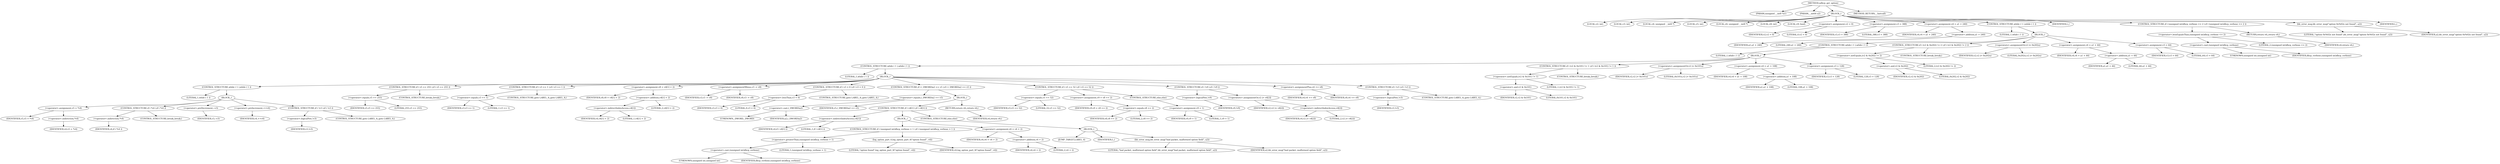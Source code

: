 digraph udhcp_get_option {  
"1000108" [label = "(METHOD,udhcp_get_option)" ]
"1000109" [label = "(PARAM,unsigned __int8 *a1)" ]
"1000110" [label = "(PARAM,__int64 a2)" ]
"1000111" [label = "(BLOCK,,)" ]
"1000112" [label = "(LOCAL,v2: int)" ]
"1000113" [label = "(LOCAL,v3: int)" ]
"1000114" [label = "(LOCAL,v4: unsigned __int8 *)" ]
"1000115" [label = "(LOCAL,v5: int)" ]
"1000116" [label = "(LOCAL,v6: unsigned __int8 *)" ]
"1000117" [label = "(LOCAL,v8: int)" ]
"1000118" [label = "(LOCAL,v9: bool)" ]
"1000119" [label = "(<operator>.assignment,v2 = 0)" ]
"1000120" [label = "(IDENTIFIER,v2,v2 = 0)" ]
"1000121" [label = "(LITERAL,0,v2 = 0)" ]
"1000122" [label = "(<operator>.assignment,v3 = 388)" ]
"1000123" [label = "(IDENTIFIER,v3,v3 = 388)" ]
"1000124" [label = "(LITERAL,388,v3 = 388)" ]
"1000125" [label = "(<operator>.assignment,v4 = a1 + 240)" ]
"1000126" [label = "(IDENTIFIER,v4,v4 = a1 + 240)" ]
"1000127" [label = "(<operator>.addition,a1 + 240)" ]
"1000128" [label = "(IDENTIFIER,a1,a1 + 240)" ]
"1000129" [label = "(LITERAL,240,a1 + 240)" ]
"1000130" [label = "(CONTROL_STRUCTURE,while ( 1 ),while ( 1 ))" ]
"1000131" [label = "(LITERAL,1,while ( 1 ))" ]
"1000132" [label = "(BLOCK,,)" ]
"1000133" [label = "(CONTROL_STRUCTURE,while ( 1 ),while ( 1 ))" ]
"1000134" [label = "(LITERAL,1,while ( 1 ))" ]
"1000135" [label = "(BLOCK,,)" ]
"1000136" [label = "(CONTROL_STRUCTURE,while ( 1 ),while ( 1 ))" ]
"1000137" [label = "(LITERAL,1,while ( 1 ))" ]
"1000138" [label = "(BLOCK,,)" ]
"1000139" [label = "(CONTROL_STRUCTURE,while ( 1 ),while ( 1 ))" ]
"1000140" [label = "(LITERAL,1,while ( 1 ))" ]
"1000141" [label = "(BLOCK,,)" ]
"1000142" [label = "(<operator>.assignment,v5 = *v4)" ]
"1000143" [label = "(IDENTIFIER,v5,v5 = *v4)" ]
"1000144" [label = "(<operator>.indirection,*v4)" ]
"1000145" [label = "(IDENTIFIER,v4,v5 = *v4)" ]
"1000146" [label = "(CONTROL_STRUCTURE,if ( *v4 ),if ( *v4 ))" ]
"1000147" [label = "(<operator>.indirection,*v4)" ]
"1000148" [label = "(IDENTIFIER,v4,if ( *v4 ))" ]
"1000149" [label = "(CONTROL_STRUCTURE,break;,break;)" ]
"1000150" [label = "(<operator>.preDecrement,--v3)" ]
"1000151" [label = "(IDENTIFIER,v3,--v3)" ]
"1000152" [label = "(<operator>.preIncrement,++v4)" ]
"1000153" [label = "(IDENTIFIER,v4,++v4)" ]
"1000154" [label = "(CONTROL_STRUCTURE,if ( !v3 ),if ( !v3 ))" ]
"1000155" [label = "(<operator>.logicalNot,!v3)" ]
"1000156" [label = "(IDENTIFIER,v3,!v3)" ]
"1000157" [label = "(CONTROL_STRUCTURE,goto LABEL_4;,goto LABEL_4;)" ]
"1000158" [label = "(CONTROL_STRUCTURE,if ( v5 == 255 ),if ( v5 == 255 ))" ]
"1000159" [label = "(<operator>.equals,v5 == 255)" ]
"1000160" [label = "(IDENTIFIER,v5,v5 == 255)" ]
"1000161" [label = "(LITERAL,255,v5 == 255)" ]
"1000162" [label = "(CONTROL_STRUCTURE,break;,break;)" ]
"1000163" [label = "(CONTROL_STRUCTURE,if ( v3 == 1 ),if ( v3 == 1 ))" ]
"1000164" [label = "(<operator>.equals,v3 == 1)" ]
"1000165" [label = "(IDENTIFIER,v3,v3 == 1)" ]
"1000166" [label = "(LITERAL,1,v3 == 1)" ]
"1000167" [label = "(CONTROL_STRUCTURE,goto LABEL_4;,goto LABEL_4;)" ]
"1000168" [label = "(<operator>.assignment,v8 = v4[1] + 2)" ]
"1000169" [label = "(IDENTIFIER,v8,v8 = v4[1] + 2)" ]
"1000170" [label = "(<operator>.addition,v4[1] + 2)" ]
"1000171" [label = "(<operator>.indirectIndexAccess,v4[1])" ]
"1000172" [label = "(IDENTIFIER,v4,v4[1] + 2)" ]
"1000173" [label = "(LITERAL,1,v4[1] + 2)" ]
"1000174" [label = "(LITERAL,2,v4[1] + 2)" ]
"1000175" [label = "(<operator>.assignmentMinus,v3 -= v8)" ]
"1000176" [label = "(IDENTIFIER,v3,v3 -= v8)" ]
"1000177" [label = "(IDENTIFIER,v8,v3 -= v8)" ]
"1000178" [label = "(CONTROL_STRUCTURE,if ( v3 < 0 ),if ( v3 < 0 ))" ]
"1000179" [label = "(<operator>.lessThan,v3 < 0)" ]
"1000180" [label = "(IDENTIFIER,v3,v3 < 0)" ]
"1000181" [label = "(LITERAL,0,v3 < 0)" ]
"1000182" [label = "(CONTROL_STRUCTURE,goto LABEL_4;,goto LABEL_4;)" ]
"1000183" [label = "(CONTROL_STRUCTURE,if ( (_DWORD)a2 == v5 ),if ( (_DWORD)a2 == v5 ))" ]
"1000184" [label = "(<operator>.equals,(_DWORD)a2 == v5)" ]
"1000185" [label = "(<operator>.cast,(_DWORD)a2)" ]
"1000186" [label = "(UNKNOWN,_DWORD,_DWORD)" ]
"1000187" [label = "(IDENTIFIER,a2,(_DWORD)a2)" ]
"1000188" [label = "(IDENTIFIER,v5,(_DWORD)a2 == v5)" ]
"1000189" [label = "(BLOCK,,)" ]
"1000190" [label = "(CONTROL_STRUCTURE,if ( v4[1] ),if ( v4[1] ))" ]
"1000191" [label = "(<operator>.indirectIndexAccess,v4[1])" ]
"1000192" [label = "(IDENTIFIER,v4,if ( v4[1] ))" ]
"1000193" [label = "(LITERAL,1,if ( v4[1] ))" ]
"1000194" [label = "(BLOCK,,)" ]
"1000195" [label = "(CONTROL_STRUCTURE,if ( (unsigned int)dhcp_verbose > 1 ),if ( (unsigned int)dhcp_verbose > 1 ))" ]
"1000196" [label = "(<operator>.greaterThan,(unsigned int)dhcp_verbose > 1)" ]
"1000197" [label = "(<operator>.cast,(unsigned int)dhcp_verbose)" ]
"1000198" [label = "(UNKNOWN,unsigned int,unsigned int)" ]
"1000199" [label = "(IDENTIFIER,dhcp_verbose,(unsigned int)dhcp_verbose)" ]
"1000200" [label = "(LITERAL,1,(unsigned int)dhcp_verbose > 1)" ]
"1000201" [label = "(log_option_part_0,log_option_part_0(\"option found\", v4))" ]
"1000202" [label = "(LITERAL,\"option found\",log_option_part_0(\"option found\", v4))" ]
"1000203" [label = "(IDENTIFIER,v4,log_option_part_0(\"option found\", v4))" ]
"1000204" [label = "(<operator>.assignment,v6 = v4 + 2)" ]
"1000205" [label = "(IDENTIFIER,v6,v6 = v4 + 2)" ]
"1000206" [label = "(<operator>.addition,v4 + 2)" ]
"1000207" [label = "(IDENTIFIER,v4,v4 + 2)" ]
"1000208" [label = "(LITERAL,2,v4 + 2)" ]
"1000209" [label = "(CONTROL_STRUCTURE,else,else)" ]
"1000210" [label = "(BLOCK,,)" ]
"1000211" [label = "(JUMP_TARGET,LABEL_4)" ]
"1000212" [label = "(IDENTIFIER,L,)" ]
"1000213" [label = "(bb_error_msg,bb_error_msg(\"bad packet, malformed option field\", a2))" ]
"1000214" [label = "(LITERAL,\"bad packet, malformed option field\",bb_error_msg(\"bad packet, malformed option field\", a2))" ]
"1000215" [label = "(IDENTIFIER,a2,bb_error_msg(\"bad packet, malformed option field\", a2))" ]
"1000216" [label = "(RETURN,return v6;,return v6;)" ]
"1000217" [label = "(IDENTIFIER,v6,return v6;)" ]
"1000218" [label = "(CONTROL_STRUCTURE,if ( v5 == 52 ),if ( v5 == 52 ))" ]
"1000219" [label = "(<operator>.equals,v5 == 52)" ]
"1000220" [label = "(IDENTIFIER,v5,v5 == 52)" ]
"1000221" [label = "(LITERAL,52,v5 == 52)" ]
"1000222" [label = "(<operator>.assignment,v9 = v8 == 2)" ]
"1000223" [label = "(IDENTIFIER,v9,v9 = v8 == 2)" ]
"1000224" [label = "(<operator>.equals,v8 == 2)" ]
"1000225" [label = "(IDENTIFIER,v8,v8 == 2)" ]
"1000226" [label = "(LITERAL,2,v8 == 2)" ]
"1000227" [label = "(CONTROL_STRUCTURE,else,else)" ]
"1000228" [label = "(<operator>.assignment,v9 = 1)" ]
"1000229" [label = "(IDENTIFIER,v9,v9 = 1)" ]
"1000230" [label = "(LITERAL,1,v9 = 1)" ]
"1000231" [label = "(CONTROL_STRUCTURE,if ( !v9 ),if ( !v9 ))" ]
"1000232" [label = "(<operator>.logicalNot,!v9)" ]
"1000233" [label = "(IDENTIFIER,v9,!v9)" ]
"1000234" [label = "(<operators>.assignmentOr,v2 |= v4[2])" ]
"1000235" [label = "(IDENTIFIER,v2,v2 |= v4[2])" ]
"1000236" [label = "(<operator>.indirectIndexAccess,v4[2])" ]
"1000237" [label = "(IDENTIFIER,v4,v2 |= v4[2])" ]
"1000238" [label = "(LITERAL,2,v2 |= v4[2])" ]
"1000239" [label = "(<operator>.assignmentPlus,v4 += v8)" ]
"1000240" [label = "(IDENTIFIER,v4,v4 += v8)" ]
"1000241" [label = "(IDENTIFIER,v8,v4 += v8)" ]
"1000242" [label = "(CONTROL_STRUCTURE,if ( !v3 ),if ( !v3 ))" ]
"1000243" [label = "(<operator>.logicalNot,!v3)" ]
"1000244" [label = "(IDENTIFIER,v3,!v3)" ]
"1000245" [label = "(CONTROL_STRUCTURE,goto LABEL_4;,goto LABEL_4;)" ]
"1000246" [label = "(CONTROL_STRUCTURE,if ( (v2 & 0x101) != 1 ),if ( (v2 & 0x101) != 1 ))" ]
"1000247" [label = "(<operator>.notEquals,(v2 & 0x101) != 1)" ]
"1000248" [label = "(<operator>.and,v2 & 0x101)" ]
"1000249" [label = "(IDENTIFIER,v2,v2 & 0x101)" ]
"1000250" [label = "(LITERAL,0x101,v2 & 0x101)" ]
"1000251" [label = "(LITERAL,1,(v2 & 0x101) != 1)" ]
"1000252" [label = "(CONTROL_STRUCTURE,break;,break;)" ]
"1000253" [label = "(<operators>.assignmentOr,v2 |= 0x101u)" ]
"1000254" [label = "(IDENTIFIER,v2,v2 |= 0x101u)" ]
"1000255" [label = "(LITERAL,0x101u,v2 |= 0x101u)" ]
"1000256" [label = "(<operator>.assignment,v4 = a1 + 108)" ]
"1000257" [label = "(IDENTIFIER,v4,v4 = a1 + 108)" ]
"1000258" [label = "(<operator>.addition,a1 + 108)" ]
"1000259" [label = "(IDENTIFIER,a1,a1 + 108)" ]
"1000260" [label = "(LITERAL,108,a1 + 108)" ]
"1000261" [label = "(<operator>.assignment,v3 = 128)" ]
"1000262" [label = "(IDENTIFIER,v3,v3 = 128)" ]
"1000263" [label = "(LITERAL,128,v3 = 128)" ]
"1000264" [label = "(CONTROL_STRUCTURE,if ( (v2 & 0x202) != 2 ),if ( (v2 & 0x202) != 2 ))" ]
"1000265" [label = "(<operator>.notEquals,(v2 & 0x202) != 2)" ]
"1000266" [label = "(<operator>.and,v2 & 0x202)" ]
"1000267" [label = "(IDENTIFIER,v2,v2 & 0x202)" ]
"1000268" [label = "(LITERAL,0x202,v2 & 0x202)" ]
"1000269" [label = "(LITERAL,2,(v2 & 0x202) != 2)" ]
"1000270" [label = "(CONTROL_STRUCTURE,break;,break;)" ]
"1000271" [label = "(<operators>.assignmentOr,v2 |= 0x202u)" ]
"1000272" [label = "(IDENTIFIER,v2,v2 |= 0x202u)" ]
"1000273" [label = "(LITERAL,0x202u,v2 |= 0x202u)" ]
"1000274" [label = "(<operator>.assignment,v4 = a1 + 44)" ]
"1000275" [label = "(IDENTIFIER,v4,v4 = a1 + 44)" ]
"1000276" [label = "(<operator>.addition,a1 + 44)" ]
"1000277" [label = "(IDENTIFIER,a1,a1 + 44)" ]
"1000278" [label = "(LITERAL,44,a1 + 44)" ]
"1000279" [label = "(<operator>.assignment,v3 = 64)" ]
"1000280" [label = "(IDENTIFIER,v3,v3 = 64)" ]
"1000281" [label = "(LITERAL,64,v3 = 64)" ]
"1000282" [label = "(IDENTIFIER,L,)" ]
"1000283" [label = "(CONTROL_STRUCTURE,if ( (unsigned int)dhcp_verbose <= 2 ),if ( (unsigned int)dhcp_verbose <= 2 ))" ]
"1000284" [label = "(<operator>.lessEqualsThan,(unsigned int)dhcp_verbose <= 2)" ]
"1000285" [label = "(<operator>.cast,(unsigned int)dhcp_verbose)" ]
"1000286" [label = "(UNKNOWN,unsigned int,unsigned int)" ]
"1000287" [label = "(IDENTIFIER,dhcp_verbose,(unsigned int)dhcp_verbose)" ]
"1000288" [label = "(LITERAL,2,(unsigned int)dhcp_verbose <= 2)" ]
"1000289" [label = "(RETURN,return v6;,return v6;)" ]
"1000290" [label = "(IDENTIFIER,v6,return v6;)" ]
"1000291" [label = "(bb_error_msg,bb_error_msg(\"option 0x%02x not found\", a2))" ]
"1000292" [label = "(LITERAL,\"option 0x%02x not found\",bb_error_msg(\"option 0x%02x not found\", a2))" ]
"1000293" [label = "(IDENTIFIER,a2,bb_error_msg(\"option 0x%02x not found\", a2))" ]
"1000294" [label = "(IDENTIFIER,L,)" ]
"1000295" [label = "(METHOD_RETURN,__fastcall)" ]
  "1000108" -> "1000109" 
  "1000108" -> "1000110" 
  "1000108" -> "1000111" 
  "1000108" -> "1000295" 
  "1000111" -> "1000112" 
  "1000111" -> "1000113" 
  "1000111" -> "1000114" 
  "1000111" -> "1000115" 
  "1000111" -> "1000116" 
  "1000111" -> "1000117" 
  "1000111" -> "1000118" 
  "1000111" -> "1000119" 
  "1000111" -> "1000122" 
  "1000111" -> "1000125" 
  "1000111" -> "1000130" 
  "1000111" -> "1000282" 
  "1000111" -> "1000283" 
  "1000111" -> "1000291" 
  "1000111" -> "1000294" 
  "1000119" -> "1000120" 
  "1000119" -> "1000121" 
  "1000122" -> "1000123" 
  "1000122" -> "1000124" 
  "1000125" -> "1000126" 
  "1000125" -> "1000127" 
  "1000127" -> "1000128" 
  "1000127" -> "1000129" 
  "1000130" -> "1000131" 
  "1000130" -> "1000132" 
  "1000132" -> "1000133" 
  "1000132" -> "1000264" 
  "1000132" -> "1000271" 
  "1000132" -> "1000274" 
  "1000132" -> "1000279" 
  "1000133" -> "1000134" 
  "1000133" -> "1000135" 
  "1000135" -> "1000136" 
  "1000135" -> "1000246" 
  "1000135" -> "1000253" 
  "1000135" -> "1000256" 
  "1000135" -> "1000261" 
  "1000136" -> "1000137" 
  "1000136" -> "1000138" 
  "1000138" -> "1000139" 
  "1000138" -> "1000158" 
  "1000138" -> "1000163" 
  "1000138" -> "1000168" 
  "1000138" -> "1000175" 
  "1000138" -> "1000178" 
  "1000138" -> "1000183" 
  "1000138" -> "1000218" 
  "1000138" -> "1000231" 
  "1000138" -> "1000239" 
  "1000138" -> "1000242" 
  "1000139" -> "1000140" 
  "1000139" -> "1000141" 
  "1000141" -> "1000142" 
  "1000141" -> "1000146" 
  "1000141" -> "1000150" 
  "1000141" -> "1000152" 
  "1000141" -> "1000154" 
  "1000142" -> "1000143" 
  "1000142" -> "1000144" 
  "1000144" -> "1000145" 
  "1000146" -> "1000147" 
  "1000146" -> "1000149" 
  "1000147" -> "1000148" 
  "1000150" -> "1000151" 
  "1000152" -> "1000153" 
  "1000154" -> "1000155" 
  "1000154" -> "1000157" 
  "1000155" -> "1000156" 
  "1000158" -> "1000159" 
  "1000158" -> "1000162" 
  "1000159" -> "1000160" 
  "1000159" -> "1000161" 
  "1000163" -> "1000164" 
  "1000163" -> "1000167" 
  "1000164" -> "1000165" 
  "1000164" -> "1000166" 
  "1000168" -> "1000169" 
  "1000168" -> "1000170" 
  "1000170" -> "1000171" 
  "1000170" -> "1000174" 
  "1000171" -> "1000172" 
  "1000171" -> "1000173" 
  "1000175" -> "1000176" 
  "1000175" -> "1000177" 
  "1000178" -> "1000179" 
  "1000178" -> "1000182" 
  "1000179" -> "1000180" 
  "1000179" -> "1000181" 
  "1000183" -> "1000184" 
  "1000183" -> "1000189" 
  "1000184" -> "1000185" 
  "1000184" -> "1000188" 
  "1000185" -> "1000186" 
  "1000185" -> "1000187" 
  "1000189" -> "1000190" 
  "1000189" -> "1000216" 
  "1000190" -> "1000191" 
  "1000190" -> "1000194" 
  "1000190" -> "1000209" 
  "1000191" -> "1000192" 
  "1000191" -> "1000193" 
  "1000194" -> "1000195" 
  "1000194" -> "1000204" 
  "1000195" -> "1000196" 
  "1000195" -> "1000201" 
  "1000196" -> "1000197" 
  "1000196" -> "1000200" 
  "1000197" -> "1000198" 
  "1000197" -> "1000199" 
  "1000201" -> "1000202" 
  "1000201" -> "1000203" 
  "1000204" -> "1000205" 
  "1000204" -> "1000206" 
  "1000206" -> "1000207" 
  "1000206" -> "1000208" 
  "1000209" -> "1000210" 
  "1000210" -> "1000211" 
  "1000210" -> "1000212" 
  "1000210" -> "1000213" 
  "1000213" -> "1000214" 
  "1000213" -> "1000215" 
  "1000216" -> "1000217" 
  "1000218" -> "1000219" 
  "1000218" -> "1000222" 
  "1000218" -> "1000227" 
  "1000219" -> "1000220" 
  "1000219" -> "1000221" 
  "1000222" -> "1000223" 
  "1000222" -> "1000224" 
  "1000224" -> "1000225" 
  "1000224" -> "1000226" 
  "1000227" -> "1000228" 
  "1000228" -> "1000229" 
  "1000228" -> "1000230" 
  "1000231" -> "1000232" 
  "1000231" -> "1000234" 
  "1000232" -> "1000233" 
  "1000234" -> "1000235" 
  "1000234" -> "1000236" 
  "1000236" -> "1000237" 
  "1000236" -> "1000238" 
  "1000239" -> "1000240" 
  "1000239" -> "1000241" 
  "1000242" -> "1000243" 
  "1000242" -> "1000245" 
  "1000243" -> "1000244" 
  "1000246" -> "1000247" 
  "1000246" -> "1000252" 
  "1000247" -> "1000248" 
  "1000247" -> "1000251" 
  "1000248" -> "1000249" 
  "1000248" -> "1000250" 
  "1000253" -> "1000254" 
  "1000253" -> "1000255" 
  "1000256" -> "1000257" 
  "1000256" -> "1000258" 
  "1000258" -> "1000259" 
  "1000258" -> "1000260" 
  "1000261" -> "1000262" 
  "1000261" -> "1000263" 
  "1000264" -> "1000265" 
  "1000264" -> "1000270" 
  "1000265" -> "1000266" 
  "1000265" -> "1000269" 
  "1000266" -> "1000267" 
  "1000266" -> "1000268" 
  "1000271" -> "1000272" 
  "1000271" -> "1000273" 
  "1000274" -> "1000275" 
  "1000274" -> "1000276" 
  "1000276" -> "1000277" 
  "1000276" -> "1000278" 
  "1000279" -> "1000280" 
  "1000279" -> "1000281" 
  "1000283" -> "1000284" 
  "1000283" -> "1000289" 
  "1000284" -> "1000285" 
  "1000284" -> "1000288" 
  "1000285" -> "1000286" 
  "1000285" -> "1000287" 
  "1000289" -> "1000290" 
  "1000291" -> "1000292" 
  "1000291" -> "1000293" 
}
